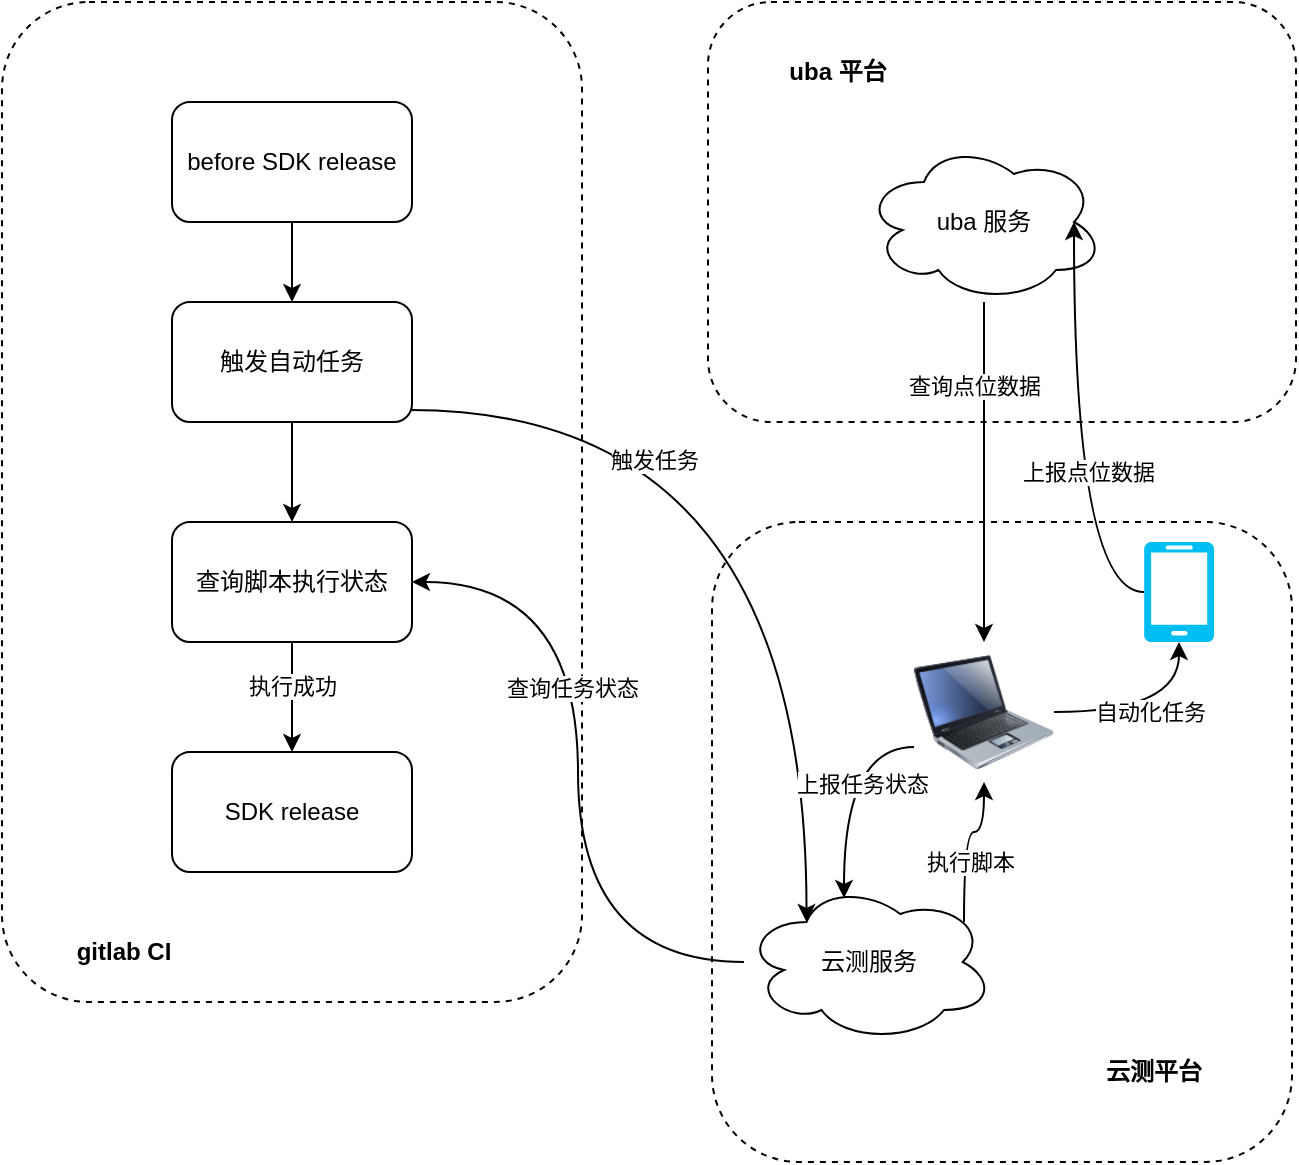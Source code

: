<mxfile version="22.1.0" type="github">
  <diagram name="第 1 页" id="CWbB0reNdJYfrKpQ3krx">
    <mxGraphModel dx="1026" dy="655" grid="1" gridSize="10" guides="1" tooltips="1" connect="1" arrows="1" fold="1" page="1" pageScale="1" pageWidth="827" pageHeight="1169" math="0" shadow="0">
      <root>
        <mxCell id="0" />
        <mxCell id="1" parent="0" />
        <mxCell id="eWc8LPqZ7n1QxOSzpqEL-12" value="" style="rounded=1;whiteSpace=wrap;html=1;dashed=1;" parent="1" vertex="1">
          <mxGeometry x="59" y="210" width="290" height="500" as="geometry" />
        </mxCell>
        <mxCell id="eWc8LPqZ7n1QxOSzpqEL-30" value="" style="edgeStyle=orthogonalEdgeStyle;rounded=0;orthogonalLoop=1;jettySize=auto;html=1;" parent="1" source="eWc8LPqZ7n1QxOSzpqEL-1" target="eWc8LPqZ7n1QxOSzpqEL-3" edge="1">
          <mxGeometry relative="1" as="geometry" />
        </mxCell>
        <mxCell id="eWc8LPqZ7n1QxOSzpqEL-1" value="before SDK release" style="rounded=1;whiteSpace=wrap;html=1;" parent="1" vertex="1">
          <mxGeometry x="144" y="260" width="120" height="60" as="geometry" />
        </mxCell>
        <mxCell id="eWc8LPqZ7n1QxOSzpqEL-31" value="" style="edgeStyle=orthogonalEdgeStyle;rounded=0;orthogonalLoop=1;jettySize=auto;html=1;" parent="1" source="eWc8LPqZ7n1QxOSzpqEL-3" target="eWc8LPqZ7n1QxOSzpqEL-4" edge="1">
          <mxGeometry relative="1" as="geometry" />
        </mxCell>
        <mxCell id="eWc8LPqZ7n1QxOSzpqEL-3" value="触发自动任务" style="rounded=1;whiteSpace=wrap;html=1;" parent="1" vertex="1">
          <mxGeometry x="144" y="360" width="120" height="60" as="geometry" />
        </mxCell>
        <mxCell id="eWc8LPqZ7n1QxOSzpqEL-4" value="查询脚本执行状态" style="rounded=1;whiteSpace=wrap;html=1;" parent="1" vertex="1">
          <mxGeometry x="144" y="470" width="120" height="60" as="geometry" />
        </mxCell>
        <mxCell id="eWc8LPqZ7n1QxOSzpqEL-27" style="edgeStyle=orthogonalEdgeStyle;rounded=1;orthogonalLoop=1;jettySize=auto;html=1;exitX=0.5;exitY=1;exitDx=0;exitDy=0;" parent="1" source="eWc8LPqZ7n1QxOSzpqEL-4" target="eWc8LPqZ7n1QxOSzpqEL-10" edge="1">
          <mxGeometry relative="1" as="geometry">
            <mxPoint x="204" y="600" as="sourcePoint" />
          </mxGeometry>
        </mxCell>
        <mxCell id="eWc8LPqZ7n1QxOSzpqEL-28" value="执行成功" style="edgeLabel;html=1;align=center;verticalAlign=middle;resizable=0;points=[];" parent="eWc8LPqZ7n1QxOSzpqEL-27" vertex="1" connectable="0">
          <mxGeometry x="-0.2" relative="1" as="geometry">
            <mxPoint as="offset" />
          </mxGeometry>
        </mxCell>
        <mxCell id="eWc8LPqZ7n1QxOSzpqEL-10" value="SDK release" style="rounded=1;whiteSpace=wrap;html=1;" parent="1" vertex="1">
          <mxGeometry x="144" y="585" width="120" height="60" as="geometry" />
        </mxCell>
        <mxCell id="eWc8LPqZ7n1QxOSzpqEL-13" value="gitlab CI" style="text;html=1;strokeColor=none;fillColor=none;align=center;verticalAlign=middle;whiteSpace=wrap;rounded=0;fontStyle=1" parent="1" vertex="1">
          <mxGeometry x="90" y="670" width="60" height="30" as="geometry" />
        </mxCell>
        <mxCell id="lJE3PWi9G3FHGFZcmfcB-1" value="" style="rounded=1;whiteSpace=wrap;html=1;dashed=1;" vertex="1" parent="1">
          <mxGeometry x="414" y="470" width="290" height="320" as="geometry" />
        </mxCell>
        <mxCell id="lJE3PWi9G3FHGFZcmfcB-2" value="云测平台" style="text;html=1;strokeColor=none;fillColor=none;align=center;verticalAlign=middle;whiteSpace=wrap;rounded=0;fontStyle=1" vertex="1" parent="1">
          <mxGeometry x="605" y="730" width="60" height="30" as="geometry" />
        </mxCell>
        <mxCell id="lJE3PWi9G3FHGFZcmfcB-11" style="edgeStyle=orthogonalEdgeStyle;orthogonalLoop=1;jettySize=auto;html=1;entryX=1;entryY=0.5;entryDx=0;entryDy=0;curved=1;" edge="1" parent="1" source="lJE3PWi9G3FHGFZcmfcB-3" target="eWc8LPqZ7n1QxOSzpqEL-4">
          <mxGeometry relative="1" as="geometry" />
        </mxCell>
        <mxCell id="lJE3PWi9G3FHGFZcmfcB-22" value="查询任务状态" style="edgeLabel;html=1;align=center;verticalAlign=middle;resizable=0;points=[];" vertex="1" connectable="0" parent="lJE3PWi9G3FHGFZcmfcB-11">
          <mxGeometry x="0.236" y="3" relative="1" as="geometry">
            <mxPoint as="offset" />
          </mxGeometry>
        </mxCell>
        <mxCell id="lJE3PWi9G3FHGFZcmfcB-13" value="" style="edgeStyle=orthogonalEdgeStyle;orthogonalLoop=1;jettySize=auto;html=1;curved=1;exitX=0.88;exitY=0.25;exitDx=0;exitDy=0;exitPerimeter=0;" edge="1" parent="1" source="lJE3PWi9G3FHGFZcmfcB-3" target="lJE3PWi9G3FHGFZcmfcB-12">
          <mxGeometry relative="1" as="geometry">
            <mxPoint x="477" y="630" as="sourcePoint" />
          </mxGeometry>
        </mxCell>
        <mxCell id="lJE3PWi9G3FHGFZcmfcB-14" value="执行脚本" style="edgeLabel;html=1;align=center;verticalAlign=middle;resizable=0;points=[];" vertex="1" connectable="0" parent="lJE3PWi9G3FHGFZcmfcB-13">
          <mxGeometry x="-0.233" y="-3" relative="1" as="geometry">
            <mxPoint as="offset" />
          </mxGeometry>
        </mxCell>
        <mxCell id="lJE3PWi9G3FHGFZcmfcB-3" value="云测服务" style="ellipse;shape=cloud;whiteSpace=wrap;html=1;" vertex="1" parent="1">
          <mxGeometry x="430" y="650" width="125" height="80" as="geometry" />
        </mxCell>
        <mxCell id="lJE3PWi9G3FHGFZcmfcB-5" value="" style="verticalLabelPosition=bottom;html=1;verticalAlign=top;align=center;strokeColor=none;fillColor=#00BEF2;shape=mxgraph.azure.mobile;pointerEvents=1;" vertex="1" parent="1">
          <mxGeometry x="630" y="480" width="35" height="50" as="geometry" />
        </mxCell>
        <mxCell id="lJE3PWi9G3FHGFZcmfcB-6" value="" style="rounded=1;whiteSpace=wrap;html=1;dashed=1;" vertex="1" parent="1">
          <mxGeometry x="412" y="210" width="294" height="210" as="geometry" />
        </mxCell>
        <mxCell id="lJE3PWi9G3FHGFZcmfcB-7" value="uba 平台" style="text;html=1;strokeColor=none;fillColor=none;align=center;verticalAlign=middle;whiteSpace=wrap;rounded=0;fontStyle=1" vertex="1" parent="1">
          <mxGeometry x="446.5" y="230" width="60" height="30" as="geometry" />
        </mxCell>
        <mxCell id="lJE3PWi9G3FHGFZcmfcB-23" style="edgeStyle=orthogonalEdgeStyle;orthogonalLoop=1;jettySize=auto;html=1;curved=1;" edge="1" parent="1" source="lJE3PWi9G3FHGFZcmfcB-8" target="lJE3PWi9G3FHGFZcmfcB-12">
          <mxGeometry relative="1" as="geometry" />
        </mxCell>
        <mxCell id="lJE3PWi9G3FHGFZcmfcB-24" value="查询点位数据" style="edgeLabel;html=1;align=center;verticalAlign=middle;resizable=0;points=[];" vertex="1" connectable="0" parent="lJE3PWi9G3FHGFZcmfcB-23">
          <mxGeometry x="-0.164" y="-7" relative="1" as="geometry">
            <mxPoint x="2" y="-29" as="offset" />
          </mxGeometry>
        </mxCell>
        <mxCell id="lJE3PWi9G3FHGFZcmfcB-8" value="uba 服务" style="ellipse;shape=cloud;whiteSpace=wrap;html=1;" vertex="1" parent="1">
          <mxGeometry x="490" y="280" width="120" height="80" as="geometry" />
        </mxCell>
        <mxCell id="lJE3PWi9G3FHGFZcmfcB-9" style="edgeStyle=orthogonalEdgeStyle;orthogonalLoop=1;jettySize=auto;html=1;entryX=0.25;entryY=0.25;entryDx=0;entryDy=0;entryPerimeter=0;curved=1;exitX=0.992;exitY=0.9;exitDx=0;exitDy=0;exitPerimeter=0;" edge="1" parent="1" source="eWc8LPqZ7n1QxOSzpqEL-3" target="lJE3PWi9G3FHGFZcmfcB-3">
          <mxGeometry relative="1" as="geometry" />
        </mxCell>
        <mxCell id="lJE3PWi9G3FHGFZcmfcB-21" value="触发任务" style="edgeLabel;html=1;align=center;verticalAlign=middle;resizable=0;points=[];" vertex="1" connectable="0" parent="lJE3PWi9G3FHGFZcmfcB-9">
          <mxGeometry x="-0.463" y="-25" relative="1" as="geometry">
            <mxPoint as="offset" />
          </mxGeometry>
        </mxCell>
        <mxCell id="lJE3PWi9G3FHGFZcmfcB-12" value="" style="image;html=1;image=img/lib/clip_art/computers/Laptop_128x128.png" vertex="1" parent="1">
          <mxGeometry x="515" y="530" width="70" height="70" as="geometry" />
        </mxCell>
        <mxCell id="lJE3PWi9G3FHGFZcmfcB-15" style="edgeStyle=orthogonalEdgeStyle;orthogonalLoop=1;jettySize=auto;html=1;entryX=0.5;entryY=1;entryDx=0;entryDy=0;entryPerimeter=0;curved=1;" edge="1" parent="1" source="lJE3PWi9G3FHGFZcmfcB-12" target="lJE3PWi9G3FHGFZcmfcB-5">
          <mxGeometry relative="1" as="geometry" />
        </mxCell>
        <mxCell id="lJE3PWi9G3FHGFZcmfcB-16" value="自动化任务" style="edgeLabel;html=1;align=center;verticalAlign=middle;resizable=0;points=[];" vertex="1" connectable="0" parent="lJE3PWi9G3FHGFZcmfcB-15">
          <mxGeometry x="-0.016" y="9" relative="1" as="geometry">
            <mxPoint y="9" as="offset" />
          </mxGeometry>
        </mxCell>
        <mxCell id="lJE3PWi9G3FHGFZcmfcB-29" style="edgeStyle=orthogonalEdgeStyle;orthogonalLoop=1;jettySize=auto;html=1;entryX=0.4;entryY=0.1;entryDx=0;entryDy=0;entryPerimeter=0;exitX=0;exitY=0.75;exitDx=0;exitDy=0;curved=1;" edge="1" parent="1" source="lJE3PWi9G3FHGFZcmfcB-12" target="lJE3PWi9G3FHGFZcmfcB-3">
          <mxGeometry relative="1" as="geometry" />
        </mxCell>
        <mxCell id="lJE3PWi9G3FHGFZcmfcB-30" value="上报任务状态" style="edgeLabel;html=1;align=center;verticalAlign=middle;resizable=0;points=[];" vertex="1" connectable="0" parent="lJE3PWi9G3FHGFZcmfcB-29">
          <mxGeometry x="-0.034" y="9" relative="1" as="geometry">
            <mxPoint as="offset" />
          </mxGeometry>
        </mxCell>
        <mxCell id="lJE3PWi9G3FHGFZcmfcB-33" style="edgeStyle=orthogonalEdgeStyle;orthogonalLoop=1;jettySize=auto;html=1;entryX=0.875;entryY=0.5;entryDx=0;entryDy=0;entryPerimeter=0;curved=1;" edge="1" parent="1" source="lJE3PWi9G3FHGFZcmfcB-5" target="lJE3PWi9G3FHGFZcmfcB-8">
          <mxGeometry relative="1" as="geometry" />
        </mxCell>
        <mxCell id="lJE3PWi9G3FHGFZcmfcB-35" value="上报点位数据" style="edgeLabel;html=1;align=center;verticalAlign=middle;resizable=0;points=[];" vertex="1" connectable="0" parent="lJE3PWi9G3FHGFZcmfcB-33">
          <mxGeometry x="-0.136" y="-7" relative="1" as="geometry">
            <mxPoint as="offset" />
          </mxGeometry>
        </mxCell>
      </root>
    </mxGraphModel>
  </diagram>
</mxfile>
